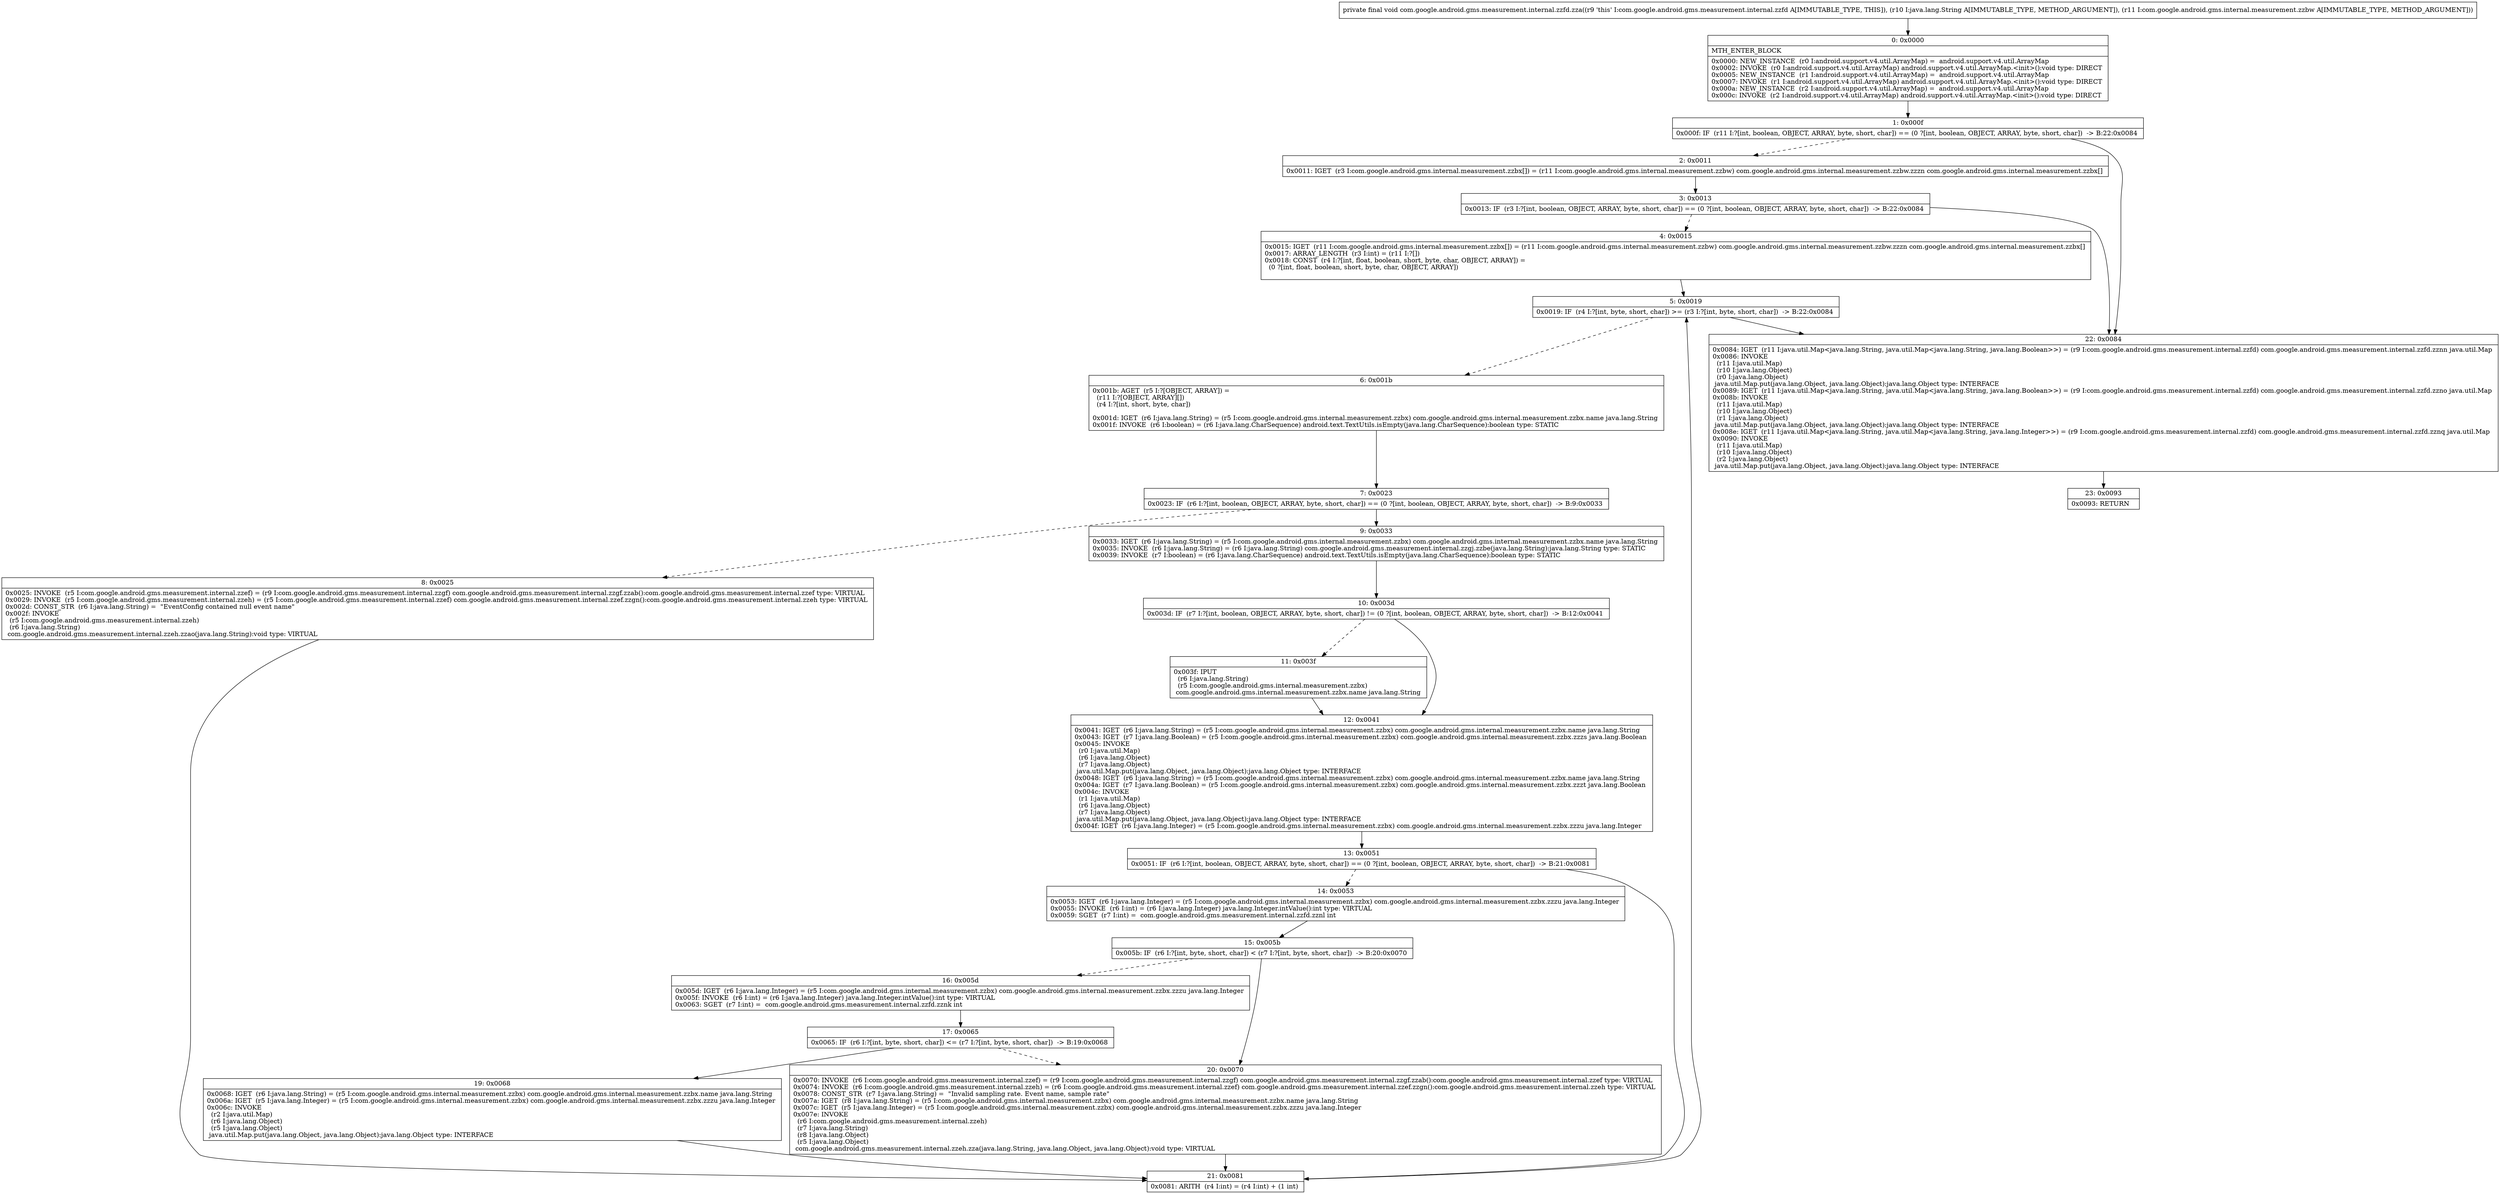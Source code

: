 digraph "CFG forcom.google.android.gms.measurement.internal.zzfd.zza(Ljava\/lang\/String;Lcom\/google\/android\/gms\/internal\/measurement\/zzbw;)V" {
Node_0 [shape=record,label="{0\:\ 0x0000|MTH_ENTER_BLOCK\l|0x0000: NEW_INSTANCE  (r0 I:android.support.v4.util.ArrayMap) =  android.support.v4.util.ArrayMap \l0x0002: INVOKE  (r0 I:android.support.v4.util.ArrayMap) android.support.v4.util.ArrayMap.\<init\>():void type: DIRECT \l0x0005: NEW_INSTANCE  (r1 I:android.support.v4.util.ArrayMap) =  android.support.v4.util.ArrayMap \l0x0007: INVOKE  (r1 I:android.support.v4.util.ArrayMap) android.support.v4.util.ArrayMap.\<init\>():void type: DIRECT \l0x000a: NEW_INSTANCE  (r2 I:android.support.v4.util.ArrayMap) =  android.support.v4.util.ArrayMap \l0x000c: INVOKE  (r2 I:android.support.v4.util.ArrayMap) android.support.v4.util.ArrayMap.\<init\>():void type: DIRECT \l}"];
Node_1 [shape=record,label="{1\:\ 0x000f|0x000f: IF  (r11 I:?[int, boolean, OBJECT, ARRAY, byte, short, char]) == (0 ?[int, boolean, OBJECT, ARRAY, byte, short, char])  \-\> B:22:0x0084 \l}"];
Node_2 [shape=record,label="{2\:\ 0x0011|0x0011: IGET  (r3 I:com.google.android.gms.internal.measurement.zzbx[]) = (r11 I:com.google.android.gms.internal.measurement.zzbw) com.google.android.gms.internal.measurement.zzbw.zzzn com.google.android.gms.internal.measurement.zzbx[] \l}"];
Node_3 [shape=record,label="{3\:\ 0x0013|0x0013: IF  (r3 I:?[int, boolean, OBJECT, ARRAY, byte, short, char]) == (0 ?[int, boolean, OBJECT, ARRAY, byte, short, char])  \-\> B:22:0x0084 \l}"];
Node_4 [shape=record,label="{4\:\ 0x0015|0x0015: IGET  (r11 I:com.google.android.gms.internal.measurement.zzbx[]) = (r11 I:com.google.android.gms.internal.measurement.zzbw) com.google.android.gms.internal.measurement.zzbw.zzzn com.google.android.gms.internal.measurement.zzbx[] \l0x0017: ARRAY_LENGTH  (r3 I:int) = (r11 I:?[]) \l0x0018: CONST  (r4 I:?[int, float, boolean, short, byte, char, OBJECT, ARRAY]) = \l  (0 ?[int, float, boolean, short, byte, char, OBJECT, ARRAY])\l \l}"];
Node_5 [shape=record,label="{5\:\ 0x0019|0x0019: IF  (r4 I:?[int, byte, short, char]) \>= (r3 I:?[int, byte, short, char])  \-\> B:22:0x0084 \l}"];
Node_6 [shape=record,label="{6\:\ 0x001b|0x001b: AGET  (r5 I:?[OBJECT, ARRAY]) = \l  (r11 I:?[OBJECT, ARRAY][])\l  (r4 I:?[int, short, byte, char])\l \l0x001d: IGET  (r6 I:java.lang.String) = (r5 I:com.google.android.gms.internal.measurement.zzbx) com.google.android.gms.internal.measurement.zzbx.name java.lang.String \l0x001f: INVOKE  (r6 I:boolean) = (r6 I:java.lang.CharSequence) android.text.TextUtils.isEmpty(java.lang.CharSequence):boolean type: STATIC \l}"];
Node_7 [shape=record,label="{7\:\ 0x0023|0x0023: IF  (r6 I:?[int, boolean, OBJECT, ARRAY, byte, short, char]) == (0 ?[int, boolean, OBJECT, ARRAY, byte, short, char])  \-\> B:9:0x0033 \l}"];
Node_8 [shape=record,label="{8\:\ 0x0025|0x0025: INVOKE  (r5 I:com.google.android.gms.measurement.internal.zzef) = (r9 I:com.google.android.gms.measurement.internal.zzgf) com.google.android.gms.measurement.internal.zzgf.zzab():com.google.android.gms.measurement.internal.zzef type: VIRTUAL \l0x0029: INVOKE  (r5 I:com.google.android.gms.measurement.internal.zzeh) = (r5 I:com.google.android.gms.measurement.internal.zzef) com.google.android.gms.measurement.internal.zzef.zzgn():com.google.android.gms.measurement.internal.zzeh type: VIRTUAL \l0x002d: CONST_STR  (r6 I:java.lang.String) =  \"EventConfig contained null event name\" \l0x002f: INVOKE  \l  (r5 I:com.google.android.gms.measurement.internal.zzeh)\l  (r6 I:java.lang.String)\l com.google.android.gms.measurement.internal.zzeh.zzao(java.lang.String):void type: VIRTUAL \l}"];
Node_9 [shape=record,label="{9\:\ 0x0033|0x0033: IGET  (r6 I:java.lang.String) = (r5 I:com.google.android.gms.internal.measurement.zzbx) com.google.android.gms.internal.measurement.zzbx.name java.lang.String \l0x0035: INVOKE  (r6 I:java.lang.String) = (r6 I:java.lang.String) com.google.android.gms.measurement.internal.zzgj.zzbe(java.lang.String):java.lang.String type: STATIC \l0x0039: INVOKE  (r7 I:boolean) = (r6 I:java.lang.CharSequence) android.text.TextUtils.isEmpty(java.lang.CharSequence):boolean type: STATIC \l}"];
Node_10 [shape=record,label="{10\:\ 0x003d|0x003d: IF  (r7 I:?[int, boolean, OBJECT, ARRAY, byte, short, char]) != (0 ?[int, boolean, OBJECT, ARRAY, byte, short, char])  \-\> B:12:0x0041 \l}"];
Node_11 [shape=record,label="{11\:\ 0x003f|0x003f: IPUT  \l  (r6 I:java.lang.String)\l  (r5 I:com.google.android.gms.internal.measurement.zzbx)\l com.google.android.gms.internal.measurement.zzbx.name java.lang.String \l}"];
Node_12 [shape=record,label="{12\:\ 0x0041|0x0041: IGET  (r6 I:java.lang.String) = (r5 I:com.google.android.gms.internal.measurement.zzbx) com.google.android.gms.internal.measurement.zzbx.name java.lang.String \l0x0043: IGET  (r7 I:java.lang.Boolean) = (r5 I:com.google.android.gms.internal.measurement.zzbx) com.google.android.gms.internal.measurement.zzbx.zzzs java.lang.Boolean \l0x0045: INVOKE  \l  (r0 I:java.util.Map)\l  (r6 I:java.lang.Object)\l  (r7 I:java.lang.Object)\l java.util.Map.put(java.lang.Object, java.lang.Object):java.lang.Object type: INTERFACE \l0x0048: IGET  (r6 I:java.lang.String) = (r5 I:com.google.android.gms.internal.measurement.zzbx) com.google.android.gms.internal.measurement.zzbx.name java.lang.String \l0x004a: IGET  (r7 I:java.lang.Boolean) = (r5 I:com.google.android.gms.internal.measurement.zzbx) com.google.android.gms.internal.measurement.zzbx.zzzt java.lang.Boolean \l0x004c: INVOKE  \l  (r1 I:java.util.Map)\l  (r6 I:java.lang.Object)\l  (r7 I:java.lang.Object)\l java.util.Map.put(java.lang.Object, java.lang.Object):java.lang.Object type: INTERFACE \l0x004f: IGET  (r6 I:java.lang.Integer) = (r5 I:com.google.android.gms.internal.measurement.zzbx) com.google.android.gms.internal.measurement.zzbx.zzzu java.lang.Integer \l}"];
Node_13 [shape=record,label="{13\:\ 0x0051|0x0051: IF  (r6 I:?[int, boolean, OBJECT, ARRAY, byte, short, char]) == (0 ?[int, boolean, OBJECT, ARRAY, byte, short, char])  \-\> B:21:0x0081 \l}"];
Node_14 [shape=record,label="{14\:\ 0x0053|0x0053: IGET  (r6 I:java.lang.Integer) = (r5 I:com.google.android.gms.internal.measurement.zzbx) com.google.android.gms.internal.measurement.zzbx.zzzu java.lang.Integer \l0x0055: INVOKE  (r6 I:int) = (r6 I:java.lang.Integer) java.lang.Integer.intValue():int type: VIRTUAL \l0x0059: SGET  (r7 I:int) =  com.google.android.gms.measurement.internal.zzfd.zznl int \l}"];
Node_15 [shape=record,label="{15\:\ 0x005b|0x005b: IF  (r6 I:?[int, byte, short, char]) \< (r7 I:?[int, byte, short, char])  \-\> B:20:0x0070 \l}"];
Node_16 [shape=record,label="{16\:\ 0x005d|0x005d: IGET  (r6 I:java.lang.Integer) = (r5 I:com.google.android.gms.internal.measurement.zzbx) com.google.android.gms.internal.measurement.zzbx.zzzu java.lang.Integer \l0x005f: INVOKE  (r6 I:int) = (r6 I:java.lang.Integer) java.lang.Integer.intValue():int type: VIRTUAL \l0x0063: SGET  (r7 I:int) =  com.google.android.gms.measurement.internal.zzfd.zznk int \l}"];
Node_17 [shape=record,label="{17\:\ 0x0065|0x0065: IF  (r6 I:?[int, byte, short, char]) \<= (r7 I:?[int, byte, short, char])  \-\> B:19:0x0068 \l}"];
Node_19 [shape=record,label="{19\:\ 0x0068|0x0068: IGET  (r6 I:java.lang.String) = (r5 I:com.google.android.gms.internal.measurement.zzbx) com.google.android.gms.internal.measurement.zzbx.name java.lang.String \l0x006a: IGET  (r5 I:java.lang.Integer) = (r5 I:com.google.android.gms.internal.measurement.zzbx) com.google.android.gms.internal.measurement.zzbx.zzzu java.lang.Integer \l0x006c: INVOKE  \l  (r2 I:java.util.Map)\l  (r6 I:java.lang.Object)\l  (r5 I:java.lang.Object)\l java.util.Map.put(java.lang.Object, java.lang.Object):java.lang.Object type: INTERFACE \l}"];
Node_20 [shape=record,label="{20\:\ 0x0070|0x0070: INVOKE  (r6 I:com.google.android.gms.measurement.internal.zzef) = (r9 I:com.google.android.gms.measurement.internal.zzgf) com.google.android.gms.measurement.internal.zzgf.zzab():com.google.android.gms.measurement.internal.zzef type: VIRTUAL \l0x0074: INVOKE  (r6 I:com.google.android.gms.measurement.internal.zzeh) = (r6 I:com.google.android.gms.measurement.internal.zzef) com.google.android.gms.measurement.internal.zzef.zzgn():com.google.android.gms.measurement.internal.zzeh type: VIRTUAL \l0x0078: CONST_STR  (r7 I:java.lang.String) =  \"Invalid sampling rate. Event name, sample rate\" \l0x007a: IGET  (r8 I:java.lang.String) = (r5 I:com.google.android.gms.internal.measurement.zzbx) com.google.android.gms.internal.measurement.zzbx.name java.lang.String \l0x007c: IGET  (r5 I:java.lang.Integer) = (r5 I:com.google.android.gms.internal.measurement.zzbx) com.google.android.gms.internal.measurement.zzbx.zzzu java.lang.Integer \l0x007e: INVOKE  \l  (r6 I:com.google.android.gms.measurement.internal.zzeh)\l  (r7 I:java.lang.String)\l  (r8 I:java.lang.Object)\l  (r5 I:java.lang.Object)\l com.google.android.gms.measurement.internal.zzeh.zza(java.lang.String, java.lang.Object, java.lang.Object):void type: VIRTUAL \l}"];
Node_21 [shape=record,label="{21\:\ 0x0081|0x0081: ARITH  (r4 I:int) = (r4 I:int) + (1 int) \l}"];
Node_22 [shape=record,label="{22\:\ 0x0084|0x0084: IGET  (r11 I:java.util.Map\<java.lang.String, java.util.Map\<java.lang.String, java.lang.Boolean\>\>) = (r9 I:com.google.android.gms.measurement.internal.zzfd) com.google.android.gms.measurement.internal.zzfd.zznn java.util.Map \l0x0086: INVOKE  \l  (r11 I:java.util.Map)\l  (r10 I:java.lang.Object)\l  (r0 I:java.lang.Object)\l java.util.Map.put(java.lang.Object, java.lang.Object):java.lang.Object type: INTERFACE \l0x0089: IGET  (r11 I:java.util.Map\<java.lang.String, java.util.Map\<java.lang.String, java.lang.Boolean\>\>) = (r9 I:com.google.android.gms.measurement.internal.zzfd) com.google.android.gms.measurement.internal.zzfd.zzno java.util.Map \l0x008b: INVOKE  \l  (r11 I:java.util.Map)\l  (r10 I:java.lang.Object)\l  (r1 I:java.lang.Object)\l java.util.Map.put(java.lang.Object, java.lang.Object):java.lang.Object type: INTERFACE \l0x008e: IGET  (r11 I:java.util.Map\<java.lang.String, java.util.Map\<java.lang.String, java.lang.Integer\>\>) = (r9 I:com.google.android.gms.measurement.internal.zzfd) com.google.android.gms.measurement.internal.zzfd.zznq java.util.Map \l0x0090: INVOKE  \l  (r11 I:java.util.Map)\l  (r10 I:java.lang.Object)\l  (r2 I:java.lang.Object)\l java.util.Map.put(java.lang.Object, java.lang.Object):java.lang.Object type: INTERFACE \l}"];
Node_23 [shape=record,label="{23\:\ 0x0093|0x0093: RETURN   \l}"];
MethodNode[shape=record,label="{private final void com.google.android.gms.measurement.internal.zzfd.zza((r9 'this' I:com.google.android.gms.measurement.internal.zzfd A[IMMUTABLE_TYPE, THIS]), (r10 I:java.lang.String A[IMMUTABLE_TYPE, METHOD_ARGUMENT]), (r11 I:com.google.android.gms.internal.measurement.zzbw A[IMMUTABLE_TYPE, METHOD_ARGUMENT])) }"];
MethodNode -> Node_0;
Node_0 -> Node_1;
Node_1 -> Node_2[style=dashed];
Node_1 -> Node_22;
Node_2 -> Node_3;
Node_3 -> Node_4[style=dashed];
Node_3 -> Node_22;
Node_4 -> Node_5;
Node_5 -> Node_6[style=dashed];
Node_5 -> Node_22;
Node_6 -> Node_7;
Node_7 -> Node_8[style=dashed];
Node_7 -> Node_9;
Node_8 -> Node_21;
Node_9 -> Node_10;
Node_10 -> Node_11[style=dashed];
Node_10 -> Node_12;
Node_11 -> Node_12;
Node_12 -> Node_13;
Node_13 -> Node_14[style=dashed];
Node_13 -> Node_21;
Node_14 -> Node_15;
Node_15 -> Node_16[style=dashed];
Node_15 -> Node_20;
Node_16 -> Node_17;
Node_17 -> Node_19;
Node_17 -> Node_20[style=dashed];
Node_19 -> Node_21;
Node_20 -> Node_21;
Node_21 -> Node_5;
Node_22 -> Node_23;
}

